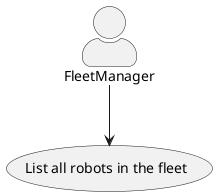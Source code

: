 @startuml
skinparam actorStyle awesome
:FleetManager: --> (Use)

"List all robots in the fleet" as (Use)

@enduml
